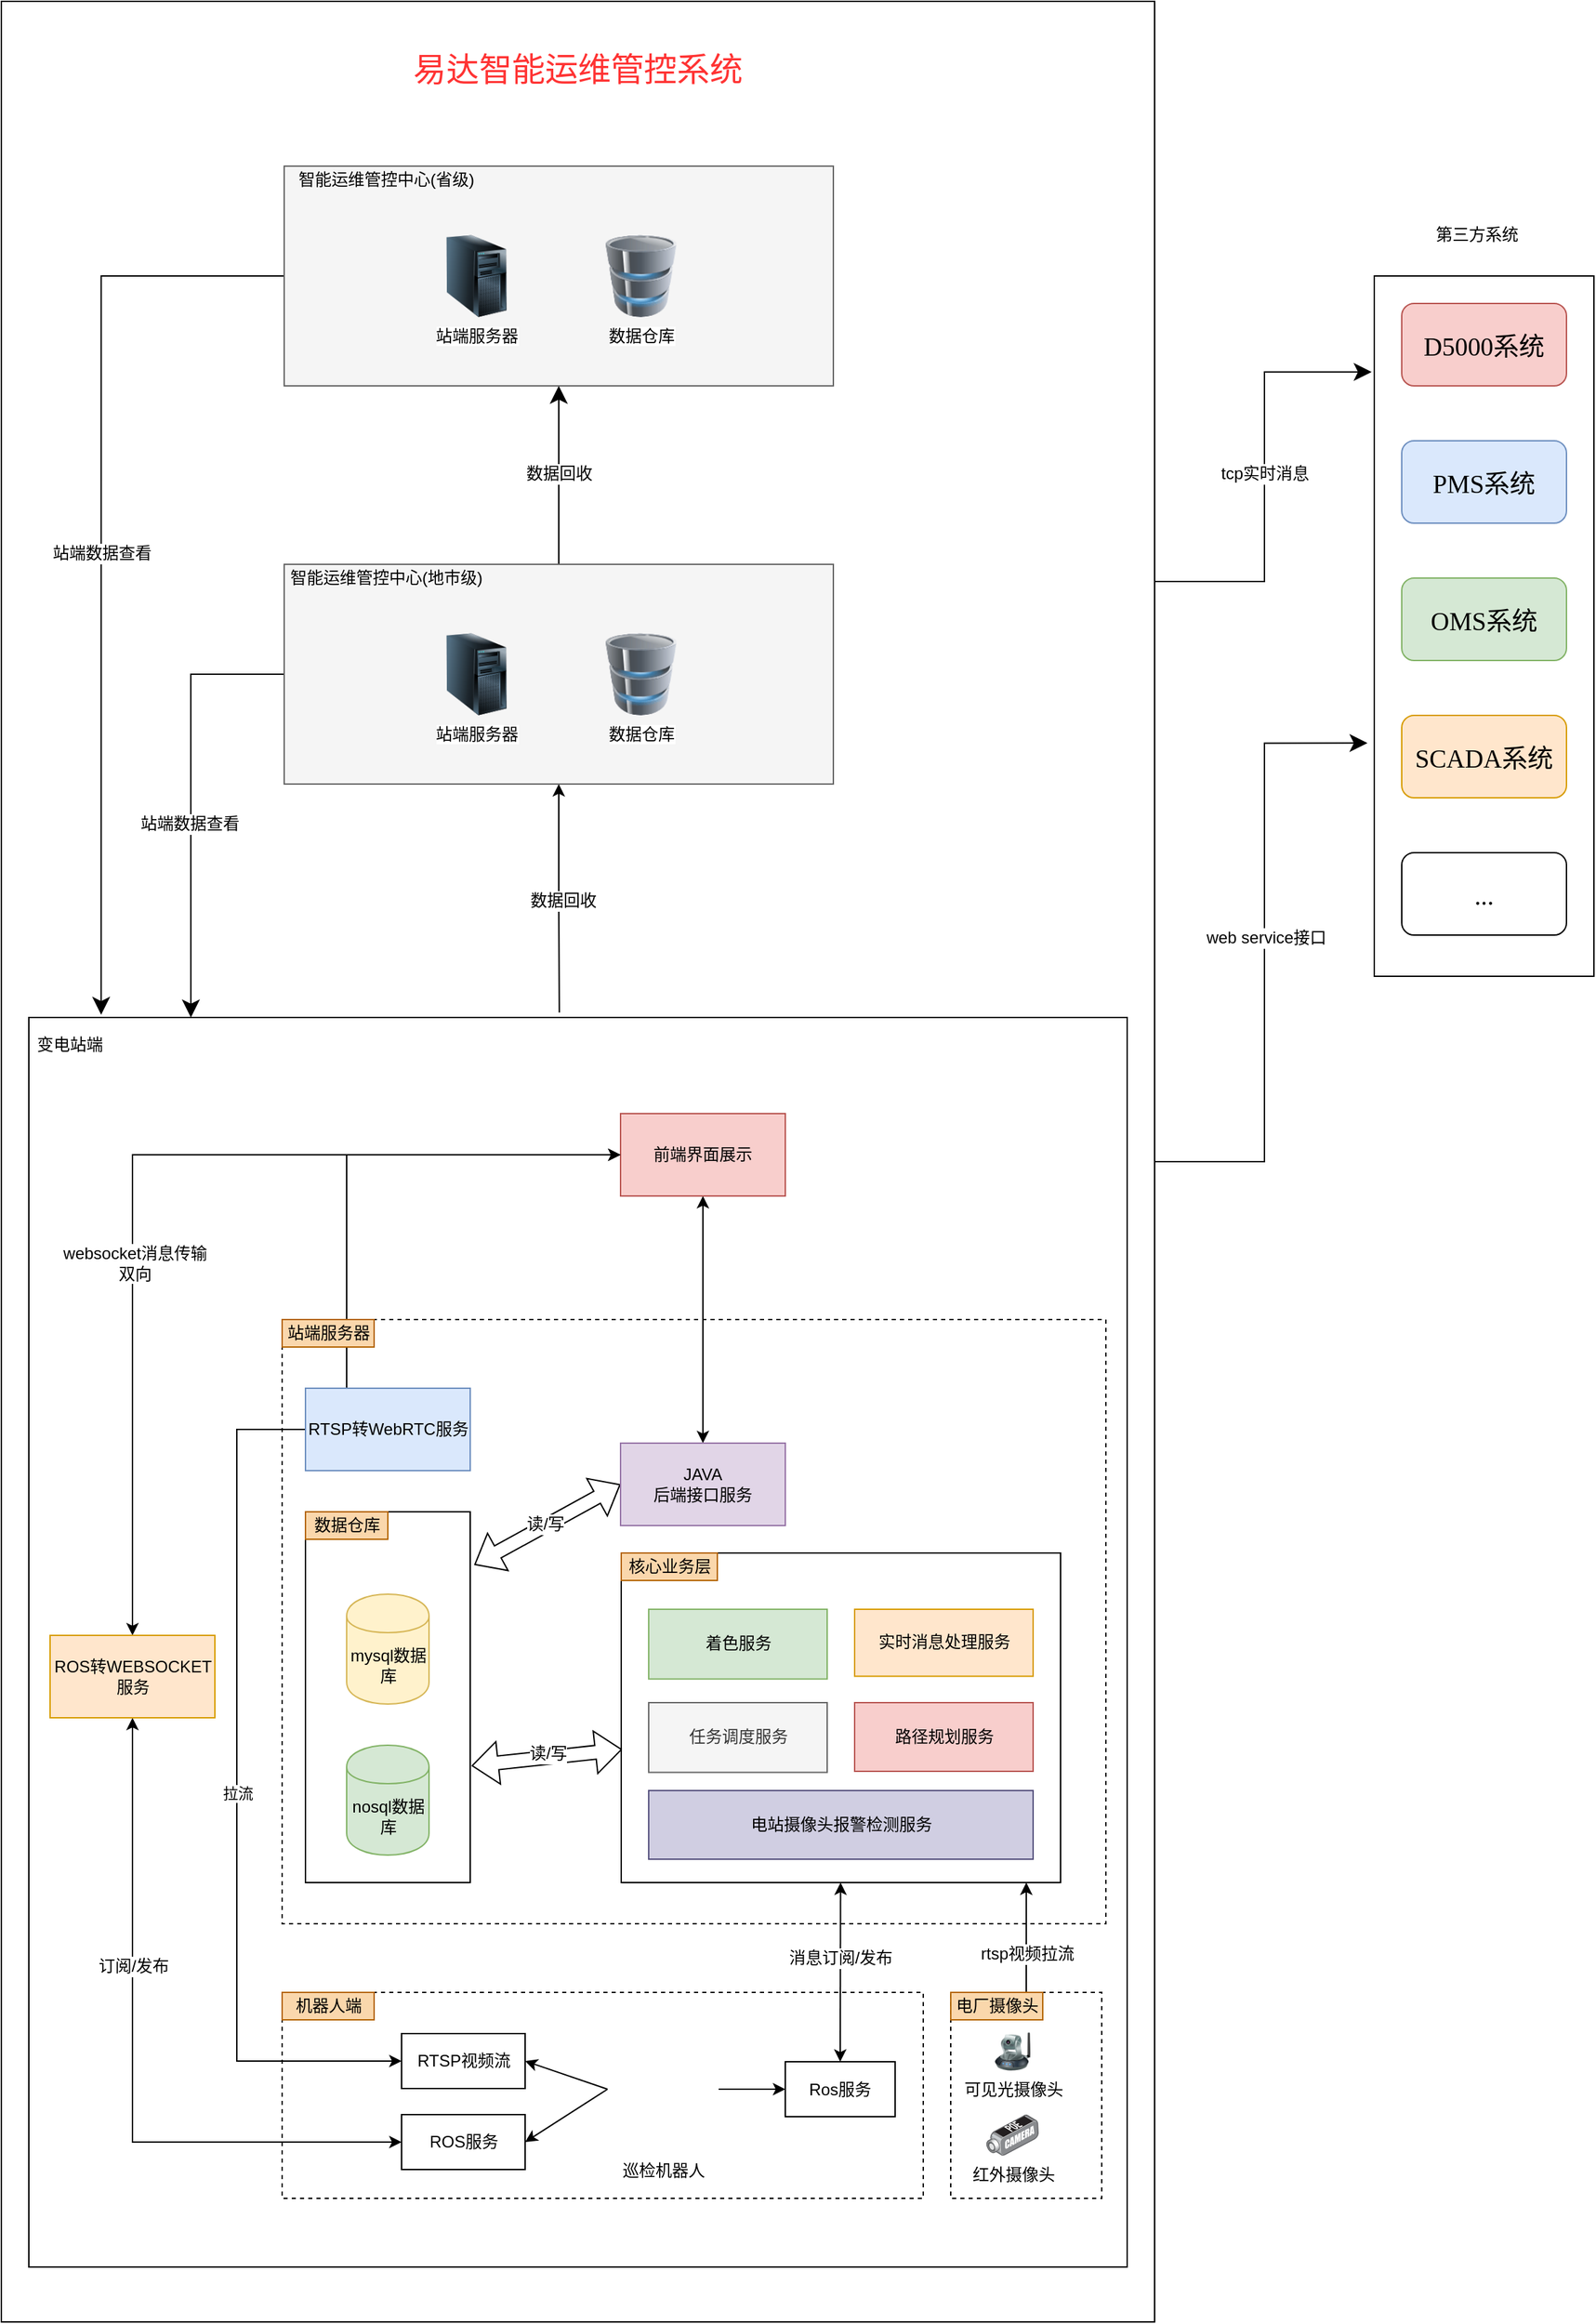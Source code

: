 <mxfile version="12.9.6" type="github">
  <diagram id="IqUQrAAPaYMYpukd3jrQ" name="第 1 页">
    <mxGraphModel dx="932" dy="508" grid="1" gridSize="10" guides="1" tooltips="1" connect="1" arrows="1" fold="1" page="1" pageScale="1" pageWidth="827" pageHeight="1169" math="0" shadow="0">
      <root>
        <mxCell id="0" />
        <mxCell id="1" parent="0" />
        <mxCell id="UVpkoJ77nU1aUvCVyRoN-5" value="" style="rounded=0;whiteSpace=wrap;html=1;" parent="1" vertex="1">
          <mxGeometry x="40" y="40" width="840" height="1690" as="geometry" />
        </mxCell>
        <mxCell id="Y7umVKeTitXeFBXWS2f0-9" value="" style="rounded=0;whiteSpace=wrap;html=1;" vertex="1" parent="1">
          <mxGeometry x="60" y="780" width="800" height="910" as="geometry" />
        </mxCell>
        <mxCell id="UVpkoJ77nU1aUvCVyRoN-1" style="edgeStyle=orthogonalEdgeStyle;rounded=0;orthogonalLoop=1;jettySize=auto;html=1;exitX=1;exitY=0.5;exitDx=0;exitDy=0;entryX=-0.031;entryY=0.667;entryDx=0;entryDy=0;entryPerimeter=0;endSize=10;targetPerimeterSpacing=0;fontSize=24;fontColor=#FF3333;" parent="1" source="UVpkoJ77nU1aUvCVyRoN-5" target="UVpkoJ77nU1aUvCVyRoN-42" edge="1">
          <mxGeometry relative="1" as="geometry" />
        </mxCell>
        <mxCell id="UVpkoJ77nU1aUvCVyRoN-2" value="web service接口" style="text;html=1;align=center;verticalAlign=middle;resizable=0;points=[];labelBackgroundColor=#ffffff;fontSize=12;fontColor=#000000;" parent="UVpkoJ77nU1aUvCVyRoN-1" vertex="1" connectable="0">
          <mxGeometry x="0.052" y="-1" relative="1" as="geometry">
            <mxPoint y="-1.23" as="offset" />
          </mxGeometry>
        </mxCell>
        <mxCell id="UVpkoJ77nU1aUvCVyRoN-3" style="edgeStyle=orthogonalEdgeStyle;rounded=0;orthogonalLoop=1;jettySize=auto;html=1;exitX=1;exitY=0.25;exitDx=0;exitDy=0;entryX=-0.012;entryY=0.137;entryDx=0;entryDy=0;entryPerimeter=0;endSize=10;targetPerimeterSpacing=0;fontSize=12;fontColor=#000000;" parent="1" source="UVpkoJ77nU1aUvCVyRoN-5" target="UVpkoJ77nU1aUvCVyRoN-42" edge="1">
          <mxGeometry relative="1" as="geometry" />
        </mxCell>
        <mxCell id="UVpkoJ77nU1aUvCVyRoN-4" value="tcp实时消息" style="text;html=1;align=center;verticalAlign=middle;resizable=0;points=[];labelBackgroundColor=#ffffff;fontSize=12;fontColor=#000000;" parent="UVpkoJ77nU1aUvCVyRoN-3" vertex="1" connectable="0">
          <mxGeometry x="0.025" relative="1" as="geometry">
            <mxPoint as="offset" />
          </mxGeometry>
        </mxCell>
        <mxCell id="UVpkoJ77nU1aUvCVyRoN-28" style="edgeStyle=orthogonalEdgeStyle;rounded=0;orthogonalLoop=1;jettySize=auto;html=1;exitX=0.5;exitY=0;exitDx=0;exitDy=0;entryX=0.5;entryY=1;entryDx=0;entryDy=0;endSize=10;targetPerimeterSpacing=0;" parent="1" source="UVpkoJ77nU1aUvCVyRoN-32" target="UVpkoJ77nU1aUvCVyRoN-37" edge="1">
          <mxGeometry relative="1" as="geometry" />
        </mxCell>
        <mxCell id="UVpkoJ77nU1aUvCVyRoN-29" value="数据回收" style="text;html=1;align=center;verticalAlign=middle;resizable=0;points=[];labelBackgroundColor=#ffffff;" parent="UVpkoJ77nU1aUvCVyRoN-28" vertex="1" connectable="0">
          <mxGeometry x="0.015" relative="1" as="geometry">
            <mxPoint as="offset" />
          </mxGeometry>
        </mxCell>
        <mxCell id="UVpkoJ77nU1aUvCVyRoN-30" style="edgeStyle=orthogonalEdgeStyle;rounded=0;orthogonalLoop=1;jettySize=auto;html=1;exitX=0;exitY=0.5;exitDx=0;exitDy=0;entryX=0.129;entryY=0;entryDx=0;entryDy=0;entryPerimeter=0;endSize=10;targetPerimeterSpacing=0;fontSize=12;fontColor=#000000;" parent="1" source="UVpkoJ77nU1aUvCVyRoN-32" edge="1">
          <mxGeometry relative="1" as="geometry">
            <Array as="points">
              <mxPoint x="178" y="530" />
            </Array>
            <mxPoint x="178.04" y="780" as="targetPoint" />
          </mxGeometry>
        </mxCell>
        <mxCell id="UVpkoJ77nU1aUvCVyRoN-31" value="站端数据查看" style="text;html=1;align=center;verticalAlign=middle;resizable=0;points=[];labelBackgroundColor=#ffffff;fontSize=12;fontColor=#000000;" parent="UVpkoJ77nU1aUvCVyRoN-30" vertex="1" connectable="0">
          <mxGeometry x="0.113" y="-1" relative="1" as="geometry">
            <mxPoint as="offset" />
          </mxGeometry>
        </mxCell>
        <mxCell id="Y7umVKeTitXeFBXWS2f0-15" style="edgeStyle=orthogonalEdgeStyle;rounded=0;orthogonalLoop=1;jettySize=auto;html=1;exitX=0.5;exitY=1;exitDx=0;exitDy=0;entryX=0.483;entryY=-0.004;entryDx=0;entryDy=0;entryPerimeter=0;startArrow=classic;startFill=1;endArrow=none;endFill=0;" edge="1" parent="1" source="UVpkoJ77nU1aUvCVyRoN-32" target="Y7umVKeTitXeFBXWS2f0-9">
          <mxGeometry relative="1" as="geometry" />
        </mxCell>
        <mxCell id="Y7umVKeTitXeFBXWS2f0-16" value="数据回收" style="text;html=1;align=center;verticalAlign=middle;resizable=0;points=[];labelBackgroundColor=#ffffff;" vertex="1" connectable="0" parent="Y7umVKeTitXeFBXWS2f0-15">
          <mxGeometry x="0.024" y="2" relative="1" as="geometry">
            <mxPoint as="offset" />
          </mxGeometry>
        </mxCell>
        <mxCell id="UVpkoJ77nU1aUvCVyRoN-32" value="" style="rounded=0;whiteSpace=wrap;html=1;fillColor=#f5f5f5;strokeColor=#666666;fontColor=#333333;" parent="1" vertex="1">
          <mxGeometry x="246" y="450" width="400" height="160" as="geometry" />
        </mxCell>
        <mxCell id="UVpkoJ77nU1aUvCVyRoN-33" value="智能运维管控中心(地市级)" style="text;html=1;strokeColor=none;fillColor=none;align=center;verticalAlign=middle;whiteSpace=wrap;rounded=0;" parent="1" vertex="1">
          <mxGeometry x="245" y="450" width="151" height="20" as="geometry" />
        </mxCell>
        <mxCell id="UVpkoJ77nU1aUvCVyRoN-34" value="站端服务器" style="image;html=1;labelBackgroundColor=#ffffff;image=img/lib/clip_art/computers/Server_Tower_128x128.png;dashed=1;" parent="1" vertex="1">
          <mxGeometry x="356" y="500" width="60" height="60" as="geometry" />
        </mxCell>
        <mxCell id="UVpkoJ77nU1aUvCVyRoN-35" value="数据仓库" style="image;html=1;labelBackgroundColor=#ffffff;image=img/lib/clip_art/computers/Database_128x128.png" parent="1" vertex="1">
          <mxGeometry x="476" y="500" width="60" height="60" as="geometry" />
        </mxCell>
        <mxCell id="UVpkoJ77nU1aUvCVyRoN-36" value="站端数据查看" style="edgeStyle=orthogonalEdgeStyle;rounded=0;orthogonalLoop=1;jettySize=auto;html=1;exitX=0;exitY=0.5;exitDx=0;exitDy=0;entryX=0.043;entryY=-0.007;entryDx=0;entryDy=0;entryPerimeter=0;endSize=10;targetPerimeterSpacing=0;fontSize=12;fontColor=#000000;" parent="1" source="UVpkoJ77nU1aUvCVyRoN-37" edge="1">
          <mxGeometry relative="1" as="geometry">
            <Array as="points">
              <mxPoint x="113" y="240" />
            </Array>
            <mxPoint x="112.68" y="778.04" as="targetPoint" />
          </mxGeometry>
        </mxCell>
        <mxCell id="UVpkoJ77nU1aUvCVyRoN-37" value="" style="rounded=0;whiteSpace=wrap;html=1;fillColor=#f5f5f5;strokeColor=#666666;fontColor=#333333;" parent="1" vertex="1">
          <mxGeometry x="246" y="160" width="400" height="160" as="geometry" />
        </mxCell>
        <mxCell id="UVpkoJ77nU1aUvCVyRoN-38" value="智能运维管控中心(省级)" style="text;html=1;strokeColor=none;fillColor=none;align=center;verticalAlign=middle;whiteSpace=wrap;rounded=0;" parent="1" vertex="1">
          <mxGeometry x="245" y="160" width="151" height="20" as="geometry" />
        </mxCell>
        <mxCell id="UVpkoJ77nU1aUvCVyRoN-39" value="站端服务器" style="image;html=1;labelBackgroundColor=#ffffff;image=img/lib/clip_art/computers/Server_Tower_128x128.png;dashed=1;" parent="1" vertex="1">
          <mxGeometry x="356" y="210" width="60" height="60" as="geometry" />
        </mxCell>
        <mxCell id="UVpkoJ77nU1aUvCVyRoN-40" value="数据仓库" style="image;html=1;labelBackgroundColor=#ffffff;image=img/lib/clip_art/computers/Database_128x128.png" parent="1" vertex="1">
          <mxGeometry x="476" y="210" width="60" height="60" as="geometry" />
        </mxCell>
        <mxCell id="UVpkoJ77nU1aUvCVyRoN-41" value="易达智能运维管控系统" style="text;html=1;strokeColor=none;fillColor=none;align=center;verticalAlign=middle;whiteSpace=wrap;rounded=0;fontSize=24;fontColor=#FF3333;" parent="1" vertex="1">
          <mxGeometry x="325" y="70" width="270" height="40" as="geometry" />
        </mxCell>
        <mxCell id="UVpkoJ77nU1aUvCVyRoN-42" value="" style="rounded=0;whiteSpace=wrap;html=1;fontSize=24;fontColor=#FF3333;" parent="1" vertex="1">
          <mxGeometry x="1040" y="240" width="160" height="510" as="geometry" />
        </mxCell>
        <mxCell id="UVpkoJ77nU1aUvCVyRoN-43" value="&lt;span lang=&quot;EN-US&quot; style=&quot;color: rgb(0 , 0 , 0) ; white-space: normal ; font-size: 14pt ; font-family: &amp;#34;tim&amp;#34; , serif&quot;&gt;D5000系统&lt;/span&gt;&lt;span style=&quot;color: rgb(0 , 0 , 0) ; font-size: medium ; white-space: normal&quot;&gt;&lt;/span&gt;" style="rounded=1;whiteSpace=wrap;html=1;fontSize=24;fillColor=#f8cecc;strokeColor=#b85450;" parent="1" vertex="1">
          <mxGeometry x="1060" y="260" width="120" height="60" as="geometry" />
        </mxCell>
        <mxCell id="UVpkoJ77nU1aUvCVyRoN-44" value="&lt;span lang=&quot;EN-US&quot; style=&quot;color: rgb(0 , 0 , 0) ; white-space: normal ; font-size: 14pt ; font-family: &amp;#34;tim&amp;#34; , serif&quot;&gt;&lt;span lang=&quot;EN-US&quot; style=&quot;font-size: 14pt&quot;&gt;PMS&lt;/span&gt;&lt;span style=&quot;font-size: medium&quot;&gt;&lt;/span&gt;系统&lt;/span&gt;&lt;span style=&quot;color: rgb(0 , 0 , 0) ; font-size: medium ; white-space: normal&quot;&gt;&lt;/span&gt;" style="rounded=1;whiteSpace=wrap;html=1;fontSize=24;fillColor=#dae8fc;strokeColor=#6c8ebf;" parent="1" vertex="1">
          <mxGeometry x="1060" y="360" width="120" height="60" as="geometry" />
        </mxCell>
        <mxCell id="UVpkoJ77nU1aUvCVyRoN-45" value="&lt;span lang=&quot;EN-US&quot; style=&quot;color: rgb(0 , 0 , 0) ; white-space: normal ; font-size: 14pt ; font-family: &amp;#34;tim&amp;#34; , serif&quot;&gt;&lt;span lang=&quot;EN-US&quot; style=&quot;font-size: 14pt&quot;&gt;OMS&lt;/span&gt;&lt;span style=&quot;font-size: medium&quot;&gt;&lt;/span&gt;系统&lt;/span&gt;&lt;span style=&quot;color: rgb(0 , 0 , 0) ; font-size: medium ; white-space: normal&quot;&gt;&lt;/span&gt;" style="rounded=1;whiteSpace=wrap;html=1;fontSize=24;fillColor=#d5e8d4;strokeColor=#82b366;" parent="1" vertex="1">
          <mxGeometry x="1060" y="460" width="120" height="60" as="geometry" />
        </mxCell>
        <mxCell id="UVpkoJ77nU1aUvCVyRoN-46" value="&lt;span lang=&quot;EN-US&quot; style=&quot;color: rgb(0 , 0 , 0) ; white-space: normal ; font-size: 14pt ; font-family: &amp;#34;tim&amp;#34; , serif&quot;&gt;&lt;span lang=&quot;EN-US&quot; style=&quot;font-size: 14pt&quot;&gt;SCADA&lt;/span&gt;&lt;span style=&quot;font-size: medium&quot;&gt;&lt;/span&gt;系统&lt;/span&gt;&lt;span style=&quot;color: rgb(0 , 0 , 0) ; font-size: medium ; white-space: normal&quot;&gt;&lt;/span&gt;" style="rounded=1;whiteSpace=wrap;html=1;fontSize=24;fillColor=#ffe6cc;strokeColor=#d79b00;" parent="1" vertex="1">
          <mxGeometry x="1060" y="560" width="120" height="60" as="geometry" />
        </mxCell>
        <mxCell id="UVpkoJ77nU1aUvCVyRoN-47" value="&lt;font color=&quot;#000000&quot; face=&quot;tim, serif&quot;&gt;&lt;span style=&quot;font-size: 18.667px&quot;&gt;...&lt;/span&gt;&lt;/font&gt;" style="rounded=1;whiteSpace=wrap;html=1;fontSize=24;fontColor=#FF3333;" parent="1" vertex="1">
          <mxGeometry x="1060" y="660" width="120" height="60" as="geometry" />
        </mxCell>
        <mxCell id="UVpkoJ77nU1aUvCVyRoN-48" value="第三方系统" style="text;html=1;strokeColor=none;fillColor=none;align=center;verticalAlign=middle;whiteSpace=wrap;rounded=0;fontSize=12;fontColor=#000000;" parent="1" vertex="1">
          <mxGeometry x="1050" y="200" width="130" height="20" as="geometry" />
        </mxCell>
        <mxCell id="BaqDyrA7Myw_ysM7uAXC-1" value="" style="rounded=0;whiteSpace=wrap;html=1;fontSize=12;dashed=1;movable=1;resizable=1;rotatable=1;deletable=1;editable=1;connectable=1;" parent="1" vertex="1">
          <mxGeometry x="244.5" y="1490" width="467" height="150" as="geometry" />
        </mxCell>
        <mxCell id="BaqDyrA7Myw_ysM7uAXC-2" value="" style="rounded=0;whiteSpace=wrap;html=1;dashed=1;movable=1;resizable=1;rotatable=1;deletable=1;editable=1;connectable=1;" parent="1" vertex="1">
          <mxGeometry x="244.5" y="1000" width="600" height="440" as="geometry" />
        </mxCell>
        <mxCell id="BaqDyrA7Myw_ysM7uAXC-3" style="edgeStyle=none;rounded=0;orthogonalLoop=1;jettySize=auto;html=1;exitX=0;exitY=0.5;exitDx=0;exitDy=0;entryX=1;entryY=0.5;entryDx=0;entryDy=0;movable=1;resizable=1;rotatable=1;deletable=1;editable=1;connectable=1;" parent="1" source="BaqDyrA7Myw_ysM7uAXC-6" target="BaqDyrA7Myw_ysM7uAXC-17" edge="1">
          <mxGeometry relative="1" as="geometry" />
        </mxCell>
        <mxCell id="BaqDyrA7Myw_ysM7uAXC-4" style="edgeStyle=none;rounded=0;orthogonalLoop=1;jettySize=auto;html=1;exitX=1;exitY=0.5;exitDx=0;exitDy=0;entryX=0;entryY=0.5;entryDx=0;entryDy=0;movable=1;resizable=1;rotatable=1;deletable=1;editable=1;connectable=1;" parent="1" source="BaqDyrA7Myw_ysM7uAXC-6" target="BaqDyrA7Myw_ysM7uAXC-16" edge="1">
          <mxGeometry relative="1" as="geometry" />
        </mxCell>
        <mxCell id="BaqDyrA7Myw_ysM7uAXC-5" style="edgeStyle=none;rounded=0;orthogonalLoop=1;jettySize=auto;html=1;exitX=0;exitY=0.5;exitDx=0;exitDy=0;entryX=1;entryY=0.5;entryDx=0;entryDy=0;startArrow=none;strokeColor=#000000;fillColor=none;startFill=0;movable=1;resizable=1;rotatable=1;deletable=1;editable=1;connectable=1;" parent="1" source="BaqDyrA7Myw_ysM7uAXC-6" target="BaqDyrA7Myw_ysM7uAXC-31" edge="1">
          <mxGeometry relative="1" as="geometry" />
        </mxCell>
        <mxCell id="BaqDyrA7Myw_ysM7uAXC-6" value="&lt;font style=&quot;font-size: 12px&quot;&gt;巡检机器人&lt;/font&gt;" style="shape=image;html=1;verticalAlign=top;verticalLabelPosition=bottom;labelBackgroundColor=#ffffff;imageAspect=0;aspect=fixed;image=https://cdn3.iconfinder.com/data/icons/technology-1-1/512/technology-machine-electronic-device-05-128.png;fontSize=18;movable=1;resizable=1;rotatable=1;deletable=1;editable=1;connectable=1;" parent="1" vertex="1">
          <mxGeometry x="481.5" y="1520" width="81" height="81" as="geometry" />
        </mxCell>
        <mxCell id="BaqDyrA7Myw_ysM7uAXC-8" style="edgeStyle=none;shape=flexArrow;rounded=0;orthogonalLoop=1;jettySize=auto;html=1;exitX=0;exitY=0.5;exitDx=0;exitDy=0;entryX=1.025;entryY=0.143;entryDx=0;entryDy=0;entryPerimeter=0;startArrow=block;movable=1;resizable=1;rotatable=1;deletable=1;editable=1;connectable=1;" parent="1" source="BaqDyrA7Myw_ysM7uAXC-10" target="BaqDyrA7Myw_ysM7uAXC-28" edge="1">
          <mxGeometry relative="1" as="geometry" />
        </mxCell>
        <mxCell id="BaqDyrA7Myw_ysM7uAXC-9" value="读/写" style="text;html=1;align=center;verticalAlign=middle;resizable=1;points=[];labelBackgroundColor=#ffffff;movable=1;rotatable=1;deletable=1;editable=1;connectable=1;" parent="BaqDyrA7Myw_ysM7uAXC-8" vertex="1" connectable="0">
          <mxGeometry x="0.019" y="-1" relative="1" as="geometry">
            <mxPoint as="offset" />
          </mxGeometry>
        </mxCell>
        <mxCell id="Y7umVKeTitXeFBXWS2f0-6" style="edgeStyle=orthogonalEdgeStyle;rounded=0;orthogonalLoop=1;jettySize=auto;html=1;exitX=0.5;exitY=0;exitDx=0;exitDy=0;entryX=0.5;entryY=1;entryDx=0;entryDy=0;startArrow=classic;startFill=1;movable=1;resizable=1;rotatable=1;deletable=1;editable=1;connectable=1;" edge="1" parent="1" source="BaqDyrA7Myw_ysM7uAXC-10" target="BaqDyrA7Myw_ysM7uAXC-13">
          <mxGeometry relative="1" as="geometry" />
        </mxCell>
        <mxCell id="BaqDyrA7Myw_ysM7uAXC-10" value="JAVA&lt;br&gt;后端接口服务" style="rounded=0;whiteSpace=wrap;html=1;fontSize=12;fillColor=#e1d5e7;strokeColor=#9673a6;movable=1;resizable=1;rotatable=1;deletable=1;editable=1;connectable=1;" parent="1" vertex="1">
          <mxGeometry x="491" y="1090" width="120" height="60" as="geometry" />
        </mxCell>
        <mxCell id="BaqDyrA7Myw_ysM7uAXC-13" value="前端界面展示" style="rounded=0;whiteSpace=wrap;html=1;fontSize=12;fillColor=#f8cecc;strokeColor=#b85450;movable=1;resizable=1;rotatable=1;deletable=1;editable=1;connectable=1;" parent="1" vertex="1">
          <mxGeometry x="491" y="850" width="120" height="60" as="geometry" />
        </mxCell>
        <mxCell id="BaqDyrA7Myw_ysM7uAXC-14" style="edgeStyle=none;rounded=0;orthogonalLoop=1;jettySize=auto;html=1;exitX=0.5;exitY=0;exitDx=0;exitDy=0;startArrow=classic;startFill=1;movable=1;resizable=1;rotatable=1;deletable=1;editable=1;connectable=1;" parent="1" source="BaqDyrA7Myw_ysM7uAXC-16" target="BaqDyrA7Myw_ysM7uAXC-20" edge="1">
          <mxGeometry relative="1" as="geometry" />
        </mxCell>
        <mxCell id="BaqDyrA7Myw_ysM7uAXC-15" value="消息订阅/发布" style="text;html=1;align=center;verticalAlign=middle;resizable=1;points=[];labelBackgroundColor=#ffffff;movable=1;rotatable=1;deletable=1;editable=1;connectable=1;" parent="BaqDyrA7Myw_ysM7uAXC-14" vertex="1" connectable="0">
          <mxGeometry x="0.157" relative="1" as="geometry">
            <mxPoint as="offset" />
          </mxGeometry>
        </mxCell>
        <mxCell id="BaqDyrA7Myw_ysM7uAXC-16" value="Ros服务" style="rounded=0;whiteSpace=wrap;html=1;movable=1;resizable=1;rotatable=1;deletable=1;editable=1;connectable=1;" parent="1" vertex="1">
          <mxGeometry x="611" y="1540.5" width="80" height="40" as="geometry" />
        </mxCell>
        <mxCell id="Y7umVKeTitXeFBXWS2f0-2" style="edgeStyle=orthogonalEdgeStyle;rounded=0;orthogonalLoop=1;jettySize=auto;html=1;exitX=0;exitY=0.5;exitDx=0;exitDy=0;startArrow=classic;startFill=1;movable=1;resizable=1;rotatable=1;deletable=1;editable=1;connectable=1;" edge="1" parent="1" source="BaqDyrA7Myw_ysM7uAXC-17" target="Y7umVKeTitXeFBXWS2f0-1">
          <mxGeometry relative="1" as="geometry" />
        </mxCell>
        <mxCell id="Y7umVKeTitXeFBXWS2f0-3" value="订阅/发布" style="text;html=1;align=center;verticalAlign=middle;resizable=1;points=[];labelBackgroundColor=#ffffff;movable=1;rotatable=1;deletable=1;editable=1;connectable=1;" vertex="1" connectable="0" parent="Y7umVKeTitXeFBXWS2f0-2">
          <mxGeometry x="0.283" relative="1" as="geometry">
            <mxPoint as="offset" />
          </mxGeometry>
        </mxCell>
        <mxCell id="BaqDyrA7Myw_ysM7uAXC-17" value="ROS服务" style="rounded=0;whiteSpace=wrap;html=1;movable=1;resizable=1;rotatable=1;deletable=1;editable=1;connectable=1;" parent="1" vertex="1">
          <mxGeometry x="331.5" y="1579" width="90" height="40" as="geometry" />
        </mxCell>
        <mxCell id="BaqDyrA7Myw_ysM7uAXC-18" style="rounded=0;orthogonalLoop=1;jettySize=auto;html=1;exitX=0.002;exitY=0.596;exitDx=0;exitDy=0;entryX=1.008;entryY=0.685;entryDx=0;entryDy=0;entryPerimeter=0;strokeColor=#000000;startArrow=block;shape=flexArrow;fillColor=none;exitPerimeter=0;movable=1;resizable=1;rotatable=1;deletable=1;editable=1;connectable=1;" parent="1" source="BaqDyrA7Myw_ysM7uAXC-20" target="BaqDyrA7Myw_ysM7uAXC-28" edge="1">
          <mxGeometry relative="1" as="geometry">
            <mxPoint x="491.5" y="1254.29" as="sourcePoint" />
            <mxPoint x="381.5" y="1261.71" as="targetPoint" />
          </mxGeometry>
        </mxCell>
        <mxCell id="BaqDyrA7Myw_ysM7uAXC-19" value="读/写" style="text;html=1;align=center;verticalAlign=middle;resizable=1;points=[];labelBackgroundColor=#ffffff;movable=1;rotatable=1;deletable=1;editable=1;connectable=1;" parent="BaqDyrA7Myw_ysM7uAXC-18" vertex="1" connectable="0">
          <mxGeometry x="-0.009" y="-3" relative="1" as="geometry">
            <mxPoint as="offset" />
          </mxGeometry>
        </mxCell>
        <mxCell id="BaqDyrA7Myw_ysM7uAXC-20" value="" style="rounded=0;whiteSpace=wrap;html=1;movable=1;resizable=1;rotatable=1;deletable=1;editable=1;connectable=1;" parent="1" vertex="1">
          <mxGeometry x="491.5" y="1170" width="320" height="240" as="geometry" />
        </mxCell>
        <mxCell id="BaqDyrA7Myw_ysM7uAXC-21" value="实时消息处理服务" style="rounded=0;whiteSpace=wrap;html=1;fontSize=12;fillColor=#ffe6cc;strokeColor=#d79b00;movable=1;resizable=1;rotatable=1;deletable=1;editable=1;connectable=1;" parent="1" vertex="1">
          <mxGeometry x="661.5" y="1211" width="130" height="48.77" as="geometry" />
        </mxCell>
        <mxCell id="BaqDyrA7Myw_ysM7uAXC-22" value="路径规划服务" style="rounded=0;whiteSpace=wrap;html=1;fontSize=12;fillColor=#f8cecc;strokeColor=#b85450;movable=1;resizable=1;rotatable=1;deletable=1;editable=1;connectable=1;" parent="1" vertex="1">
          <mxGeometry x="661.5" y="1279" width="130" height="50" as="geometry" />
        </mxCell>
        <mxCell id="BaqDyrA7Myw_ysM7uAXC-23" value="着色服务" style="rounded=0;whiteSpace=wrap;html=1;fontSize=12;fillColor=#d5e8d4;strokeColor=#82b366;movable=1;resizable=1;rotatable=1;deletable=1;editable=1;connectable=1;" parent="1" vertex="1">
          <mxGeometry x="511.5" y="1211" width="130" height="50.77" as="geometry" />
        </mxCell>
        <mxCell id="BaqDyrA7Myw_ysM7uAXC-24" value="任务调度服务" style="rounded=0;whiteSpace=wrap;html=1;fontSize=12;fillColor=#f5f5f5;strokeColor=#666666;fontColor=#333333;movable=1;resizable=1;rotatable=1;deletable=1;editable=1;connectable=1;" parent="1" vertex="1">
          <mxGeometry x="511.5" y="1279" width="130" height="50.77" as="geometry" />
        </mxCell>
        <mxCell id="BaqDyrA7Myw_ysM7uAXC-28" value="" style="rounded=0;whiteSpace=wrap;html=1;movable=1;resizable=1;rotatable=1;deletable=1;editable=1;connectable=1;" parent="1" vertex="1">
          <mxGeometry x="261.5" y="1140" width="120" height="270" as="geometry" />
        </mxCell>
        <mxCell id="BaqDyrA7Myw_ysM7uAXC-29" value="mysql数据库" style="shape=cylinder;whiteSpace=wrap;html=1;boundedLbl=1;backgroundOutline=1;fontSize=12;fillColor=#fff2cc;strokeColor=#d6b656;movable=1;resizable=1;rotatable=1;deletable=1;editable=1;connectable=1;" parent="1" vertex="1">
          <mxGeometry x="291.5" y="1200" width="60" height="80" as="geometry" />
        </mxCell>
        <mxCell id="BaqDyrA7Myw_ysM7uAXC-30" value="nosql数据库" style="shape=cylinder;whiteSpace=wrap;html=1;boundedLbl=1;backgroundOutline=1;fontSize=12;fillColor=#d5e8d4;strokeColor=#82b366;movable=1;resizable=1;rotatable=1;deletable=1;editable=1;connectable=1;" parent="1" vertex="1">
          <mxGeometry x="291.5" y="1310" width="60" height="80" as="geometry" />
        </mxCell>
        <mxCell id="BaqDyrA7Myw_ysM7uAXC-31" value="RTSP视频流" style="rounded=0;whiteSpace=wrap;html=1;movable=1;resizable=1;rotatable=1;deletable=1;editable=1;connectable=1;" parent="1" vertex="1">
          <mxGeometry x="331.5" y="1520" width="90" height="40" as="geometry" />
        </mxCell>
        <mxCell id="BaqDyrA7Myw_ysM7uAXC-32" style="edgeStyle=orthogonalEdgeStyle;rounded=0;orthogonalLoop=1;jettySize=auto;html=1;exitX=0.25;exitY=0;exitDx=0;exitDy=0;entryX=0;entryY=0.5;entryDx=0;entryDy=0;startArrow=none;startFill=0;strokeColor=#000000;fillColor=none;movable=1;resizable=1;rotatable=1;deletable=1;editable=1;connectable=1;" parent="1" source="BaqDyrA7Myw_ysM7uAXC-34" target="BaqDyrA7Myw_ysM7uAXC-13" edge="1">
          <mxGeometry relative="1" as="geometry" />
        </mxCell>
        <mxCell id="BaqDyrA7Myw_ysM7uAXC-33" value="拉流" style="edgeStyle=orthogonalEdgeStyle;rounded=0;orthogonalLoop=1;jettySize=auto;html=1;exitX=0;exitY=0.5;exitDx=0;exitDy=0;entryX=0;entryY=0.5;entryDx=0;entryDy=0;startArrow=none;startFill=0;strokeColor=#000000;fillColor=none;movable=1;resizable=1;rotatable=1;deletable=1;editable=1;connectable=1;" parent="1" source="BaqDyrA7Myw_ysM7uAXC-34" target="BaqDyrA7Myw_ysM7uAXC-31" edge="1">
          <mxGeometry relative="1" as="geometry">
            <Array as="points">
              <mxPoint x="211.5" y="1080" />
              <mxPoint x="211.5" y="1540" />
            </Array>
          </mxGeometry>
        </mxCell>
        <mxCell id="BaqDyrA7Myw_ysM7uAXC-34" value="RTSP转WebRTC服务" style="rounded=0;whiteSpace=wrap;html=1;fillColor=#dae8fc;strokeColor=#6c8ebf;movable=1;resizable=1;rotatable=1;deletable=1;editable=1;connectable=1;" parent="1" vertex="1">
          <mxGeometry x="261.5" y="1050" width="120" height="60" as="geometry" />
        </mxCell>
        <mxCell id="BaqDyrA7Myw_ysM7uAXC-35" value="电站摄像头报警检测服务" style="rounded=0;whiteSpace=wrap;html=1;fontSize=12;fillColor=#d0cee2;strokeColor=#56517e;movable=1;resizable=1;rotatable=1;deletable=1;editable=1;connectable=1;" parent="1" vertex="1">
          <mxGeometry x="511.5" y="1343" width="280" height="50" as="geometry" />
        </mxCell>
        <mxCell id="BaqDyrA7Myw_ysM7uAXC-36" style="edgeStyle=orthogonalEdgeStyle;rounded=0;orthogonalLoop=1;jettySize=auto;html=1;exitX=0.5;exitY=0;exitDx=0;exitDy=0;entryX=0.922;entryY=1;entryDx=0;entryDy=0;entryPerimeter=0;movable=1;resizable=1;rotatable=1;deletable=1;editable=1;connectable=1;" parent="1" source="BaqDyrA7Myw_ysM7uAXC-38" target="BaqDyrA7Myw_ysM7uAXC-20" edge="1">
          <mxGeometry relative="1" as="geometry" />
        </mxCell>
        <mxCell id="BaqDyrA7Myw_ysM7uAXC-37" value="rtsp视频拉流" style="text;html=1;align=center;verticalAlign=middle;resizable=1;points=[];labelBackgroundColor=#ffffff;movable=1;rotatable=1;deletable=1;editable=1;connectable=1;" parent="BaqDyrA7Myw_ysM7uAXC-36" vertex="1" connectable="0">
          <mxGeometry x="-0.08" relative="1" as="geometry">
            <mxPoint y="9" as="offset" />
          </mxGeometry>
        </mxCell>
        <mxCell id="BaqDyrA7Myw_ysM7uAXC-38" value="" style="rounded=0;whiteSpace=wrap;html=1;fontSize=12;dashed=1;movable=1;resizable=1;rotatable=1;deletable=1;editable=1;connectable=1;" parent="1" vertex="1">
          <mxGeometry x="731.5" y="1490" width="110" height="150" as="geometry" />
        </mxCell>
        <mxCell id="BaqDyrA7Myw_ysM7uAXC-39" value="可见光摄像头" style="image;html=1;labelBackgroundColor=#ffffff;image=img/lib/clip_art/networking/Ip_Camera_128x128.png;movable=1;resizable=1;rotatable=1;deletable=1;editable=1;connectable=1;" parent="1" vertex="1">
          <mxGeometry x="762.5" y="1519" width="28" height="28" as="geometry" />
        </mxCell>
        <mxCell id="BaqDyrA7Myw_ysM7uAXC-40" value="红外摄像头" style="points=[];aspect=fixed;html=1;align=center;shadow=0;dashed=0;image;image=img/lib/allied_telesis/security/POE_DVS_Camera.svg;movable=1;resizable=1;rotatable=1;deletable=1;editable=1;connectable=1;" parent="1" vertex="1">
          <mxGeometry x="757.47" y="1579" width="38.06" height="30" as="geometry" />
        </mxCell>
        <mxCell id="BaqDyrA7Myw_ysM7uAXC-41" value="机器人端" style="text;html=1;strokeColor=#b46504;fillColor=#fad7ac;align=center;verticalAlign=middle;whiteSpace=wrap;rounded=0;movable=1;resizable=1;rotatable=1;deletable=1;editable=1;connectable=1;" parent="1" vertex="1">
          <mxGeometry x="244.5" y="1490" width="67" height="20" as="geometry" />
        </mxCell>
        <mxCell id="BaqDyrA7Myw_ysM7uAXC-42" value="电厂摄像头" style="text;html=1;strokeColor=#b46504;fillColor=#fad7ac;align=center;verticalAlign=middle;whiteSpace=wrap;rounded=0;movable=1;resizable=1;rotatable=1;deletable=1;editable=1;connectable=1;" parent="1" vertex="1">
          <mxGeometry x="731.53" y="1490" width="67" height="20" as="geometry" />
        </mxCell>
        <mxCell id="BaqDyrA7Myw_ysM7uAXC-43" value="数据仓库" style="text;html=1;strokeColor=#b46504;fillColor=#fad7ac;align=center;verticalAlign=middle;whiteSpace=wrap;rounded=0;movable=1;resizable=1;rotatable=1;deletable=1;editable=1;connectable=1;" parent="1" vertex="1">
          <mxGeometry x="261.5" y="1140" width="60" height="20" as="geometry" />
        </mxCell>
        <mxCell id="BaqDyrA7Myw_ysM7uAXC-44" value="核心业务层" style="text;html=1;strokeColor=#b46504;fillColor=#fad7ac;align=center;verticalAlign=middle;whiteSpace=wrap;rounded=0;movable=1;resizable=1;rotatable=1;deletable=1;editable=1;connectable=1;" parent="1" vertex="1">
          <mxGeometry x="491.5" y="1170" width="70" height="20" as="geometry" />
        </mxCell>
        <mxCell id="BaqDyrA7Myw_ysM7uAXC-45" value="站端服务器" style="text;html=1;strokeColor=#b46504;fillColor=#fad7ac;align=center;verticalAlign=middle;whiteSpace=wrap;rounded=0;movable=1;resizable=1;rotatable=1;deletable=1;editable=1;connectable=1;" parent="1" vertex="1">
          <mxGeometry x="244.5" y="1000" width="67" height="20" as="geometry" />
        </mxCell>
        <mxCell id="Y7umVKeTitXeFBXWS2f0-4" style="edgeStyle=orthogonalEdgeStyle;rounded=0;orthogonalLoop=1;jettySize=auto;html=1;exitX=0.5;exitY=0;exitDx=0;exitDy=0;entryX=0;entryY=0.5;entryDx=0;entryDy=0;startArrow=classic;startFill=1;movable=1;resizable=1;rotatable=1;deletable=1;editable=1;connectable=1;" edge="1" parent="1" source="Y7umVKeTitXeFBXWS2f0-1" target="BaqDyrA7Myw_ysM7uAXC-13">
          <mxGeometry relative="1" as="geometry" />
        </mxCell>
        <mxCell id="Y7umVKeTitXeFBXWS2f0-5" value="websocket消息传输&lt;br&gt;双向" style="text;html=1;align=center;verticalAlign=middle;resizable=1;points=[];labelBackgroundColor=#ffffff;movable=1;rotatable=1;deletable=1;editable=1;connectable=1;" vertex="1" connectable="0" parent="Y7umVKeTitXeFBXWS2f0-4">
          <mxGeometry x="-0.232" y="-1" relative="1" as="geometry">
            <mxPoint as="offset" />
          </mxGeometry>
        </mxCell>
        <mxCell id="Y7umVKeTitXeFBXWS2f0-1" value="ROS转WEBSOCKET服务" style="rounded=0;whiteSpace=wrap;html=1;fillColor=#ffe6cc;strokeColor=#d79b00;movable=1;resizable=1;rotatable=1;deletable=1;editable=1;connectable=1;" vertex="1" parent="1">
          <mxGeometry x="75.5" y="1230" width="120" height="60" as="geometry" />
        </mxCell>
        <mxCell id="Y7umVKeTitXeFBXWS2f0-10" value="变电站端" style="text;html=1;strokeColor=none;fillColor=none;align=center;verticalAlign=middle;whiteSpace=wrap;rounded=0;" vertex="1" parent="1">
          <mxGeometry x="50" y="790" width="80" height="20" as="geometry" />
        </mxCell>
      </root>
    </mxGraphModel>
  </diagram>
</mxfile>
